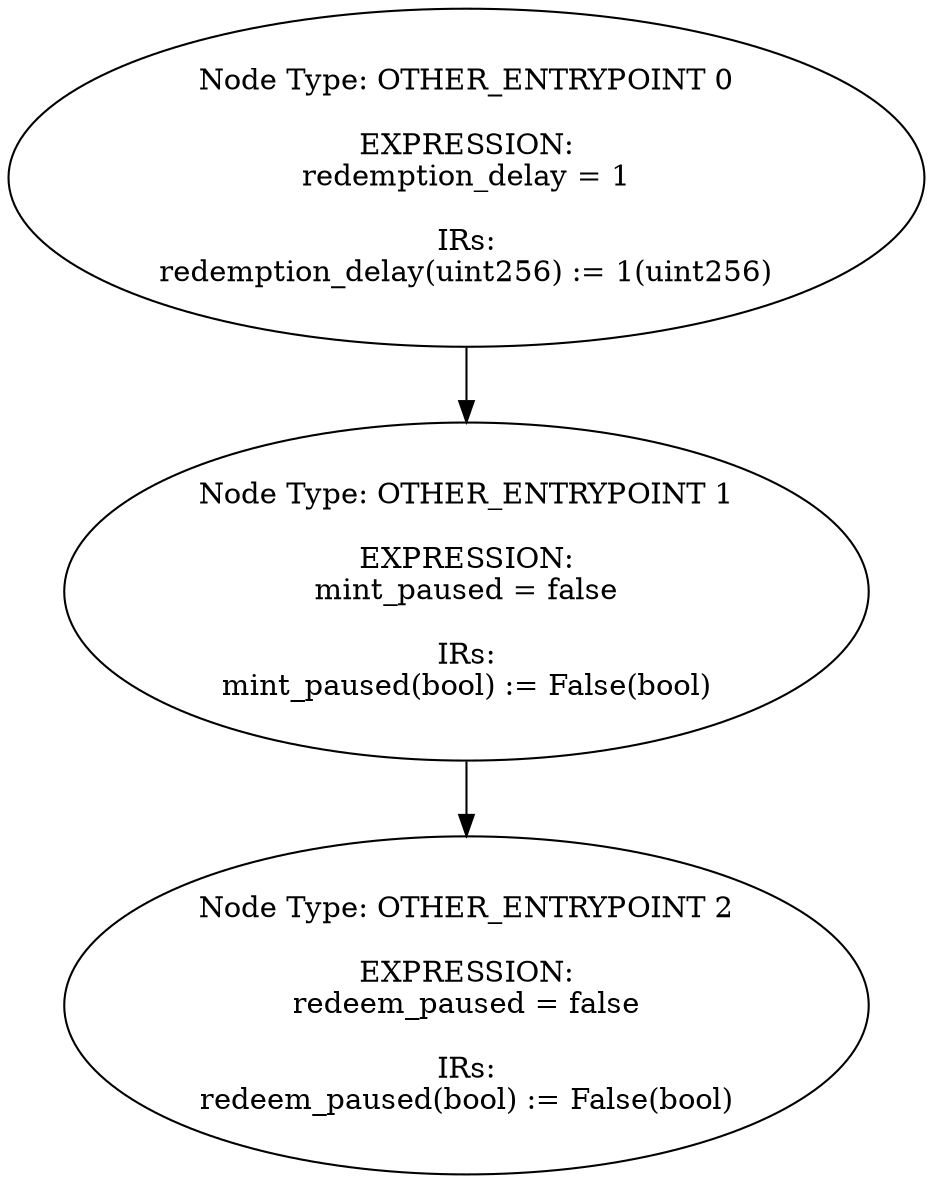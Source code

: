 digraph{
0[label="Node Type: OTHER_ENTRYPOINT 0

EXPRESSION:
redemption_delay = 1

IRs:
redemption_delay(uint256) := 1(uint256)"];
0->1;
1[label="Node Type: OTHER_ENTRYPOINT 1

EXPRESSION:
mint_paused = false

IRs:
mint_paused(bool) := False(bool)"];
1->2;
2[label="Node Type: OTHER_ENTRYPOINT 2

EXPRESSION:
redeem_paused = false

IRs:
redeem_paused(bool) := False(bool)"];
}
